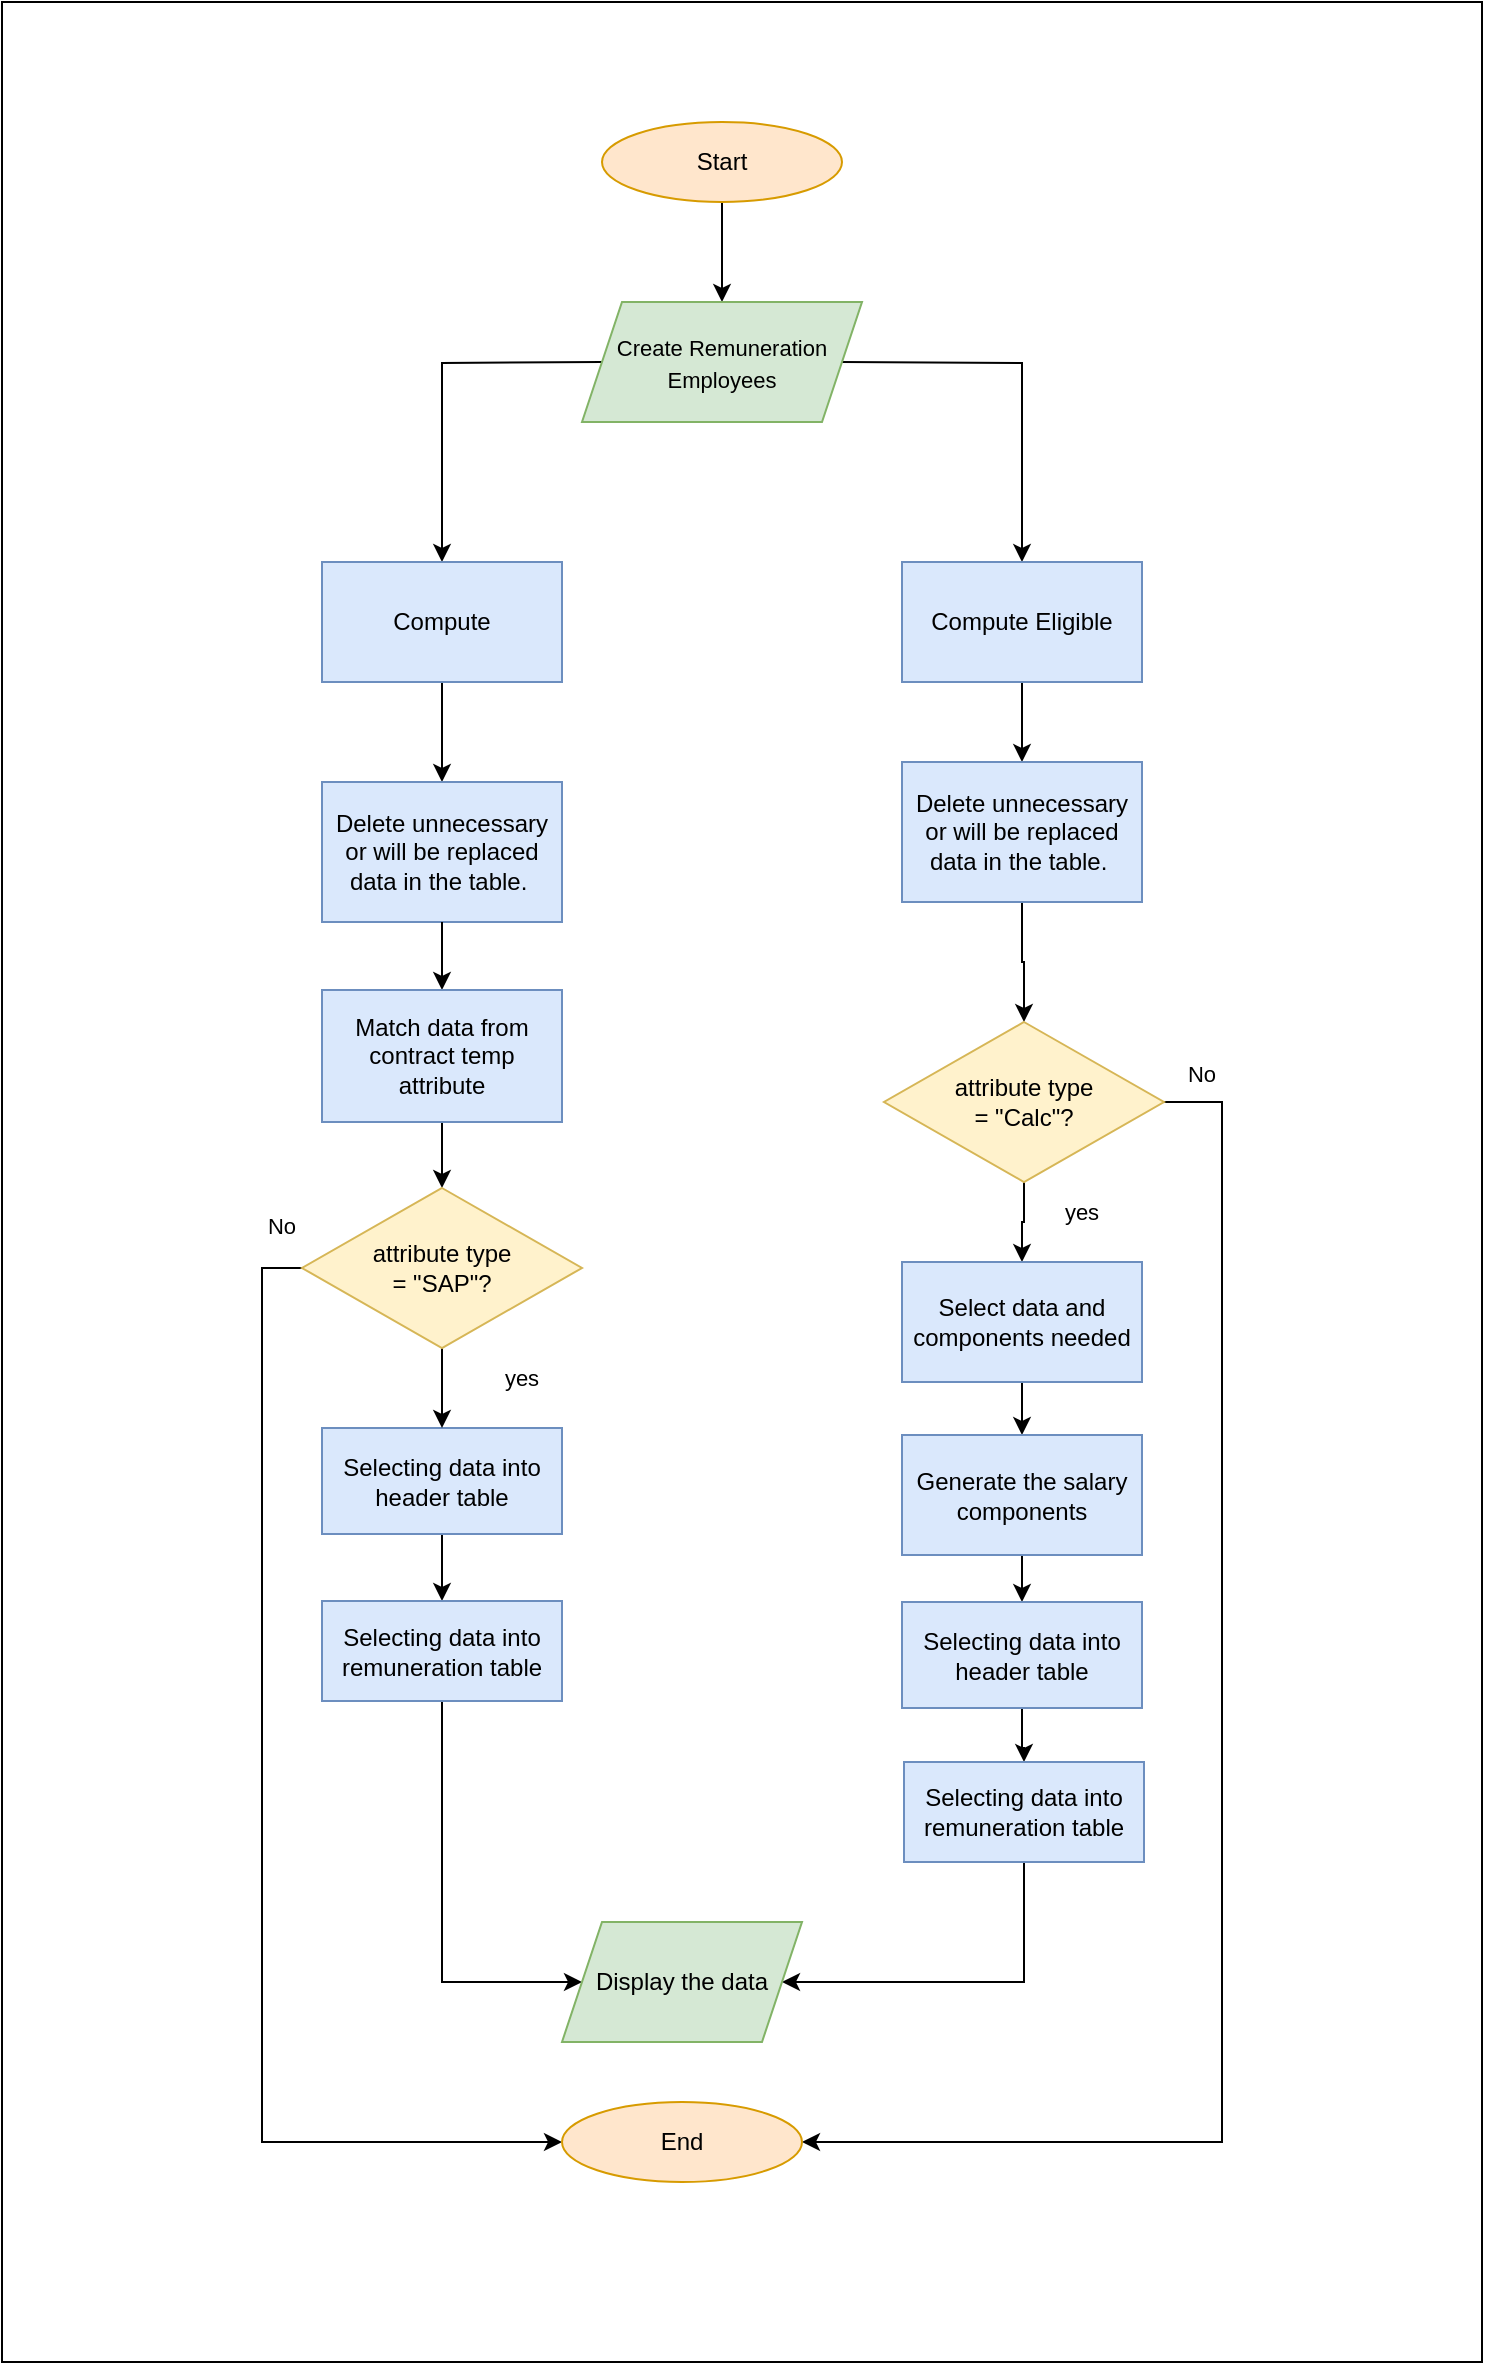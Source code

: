 <mxfile version="20.8.5" type="github">
  <diagram id="WJZ4oMaHgGuHUTIhxIZY" name="Page-1">
    <mxGraphModel dx="738" dy="810" grid="1" gridSize="10" guides="1" tooltips="1" connect="1" arrows="1" fold="1" page="1" pageScale="1" pageWidth="850" pageHeight="1100" math="0" shadow="0">
      <root>
        <mxCell id="0" />
        <mxCell id="1" parent="0" />
        <mxCell id="yuhCwD8GnXxt0wWukK7g-30" value="" style="edgeStyle=orthogonalEdgeStyle;rounded=0;orthogonalLoop=1;jettySize=auto;html=1;" edge="1" parent="1" source="yuhCwD8GnXxt0wWukK7g-31">
          <mxGeometry relative="1" as="geometry">
            <mxPoint x="1210" y="150" as="targetPoint" />
          </mxGeometry>
        </mxCell>
        <mxCell id="yuhCwD8GnXxt0wWukK7g-31" value="Start" style="ellipse;whiteSpace=wrap;html=1;fillColor=#ffe6cc;strokeColor=#d79b00;" vertex="1" parent="1">
          <mxGeometry x="1150" y="60" width="120" height="40" as="geometry" />
        </mxCell>
        <mxCell id="yuhCwD8GnXxt0wWukK7g-32" value="" style="edgeStyle=orthogonalEdgeStyle;rounded=0;orthogonalLoop=1;jettySize=auto;html=1;" edge="1" parent="1" target="yuhCwD8GnXxt0wWukK7g-34">
          <mxGeometry relative="1" as="geometry">
            <mxPoint x="1150" y="180" as="sourcePoint" />
          </mxGeometry>
        </mxCell>
        <mxCell id="yuhCwD8GnXxt0wWukK7g-33" value="" style="edgeStyle=orthogonalEdgeStyle;rounded=0;orthogonalLoop=1;jettySize=auto;html=1;fontFamily=Helvetica;fontSize=11;fontColor=#000000;" edge="1" parent="1" source="yuhCwD8GnXxt0wWukK7g-34" target="yuhCwD8GnXxt0wWukK7g-60">
          <mxGeometry relative="1" as="geometry">
            <mxPoint x="1070" y="380" as="targetPoint" />
          </mxGeometry>
        </mxCell>
        <mxCell id="yuhCwD8GnXxt0wWukK7g-34" value="Compute" style="rounded=0;whiteSpace=wrap;html=1;fillColor=#dae8fc;strokeColor=#6c8ebf;" vertex="1" parent="1">
          <mxGeometry x="1010" y="280" width="120" height="60" as="geometry" />
        </mxCell>
        <mxCell id="yuhCwD8GnXxt0wWukK7g-35" value="" style="edgeStyle=orthogonalEdgeStyle;rounded=0;orthogonalLoop=1;jettySize=auto;html=1;exitX=1;exitY=0.5;exitDx=0;exitDy=0;" edge="1" parent="1" target="yuhCwD8GnXxt0wWukK7g-37">
          <mxGeometry relative="1" as="geometry">
            <mxPoint x="1270" y="180" as="sourcePoint" />
          </mxGeometry>
        </mxCell>
        <mxCell id="yuhCwD8GnXxt0wWukK7g-36" value="" style="edgeStyle=orthogonalEdgeStyle;rounded=0;orthogonalLoop=1;jettySize=auto;html=1;entryX=0.5;entryY=0;entryDx=0;entryDy=0;" edge="1" parent="1" source="yuhCwD8GnXxt0wWukK7g-37">
          <mxGeometry relative="1" as="geometry">
            <mxPoint x="1360" y="380" as="targetPoint" />
          </mxGeometry>
        </mxCell>
        <mxCell id="yuhCwD8GnXxt0wWukK7g-37" value="Compute Eligible" style="rounded=0;whiteSpace=wrap;html=1;fillColor=#dae8fc;strokeColor=#6c8ebf;" vertex="1" parent="1">
          <mxGeometry x="1300" y="280" width="120" height="60" as="geometry" />
        </mxCell>
        <mxCell id="yuhCwD8GnXxt0wWukK7g-39" style="edgeStyle=orthogonalEdgeStyle;rounded=0;orthogonalLoop=1;jettySize=auto;html=1;entryX=0;entryY=0.5;entryDx=0;entryDy=0;fontFamily=Helvetica;" edge="1" parent="1" target="yuhCwD8GnXxt0wWukK7g-44">
          <mxGeometry relative="1" as="geometry">
            <Array as="points">
              <mxPoint x="900" y="520" />
              <mxPoint x="900" y="870" />
            </Array>
            <mxPoint x="992.5" y="520.0" as="sourcePoint" />
          </mxGeometry>
        </mxCell>
        <mxCell id="yuhCwD8GnXxt0wWukK7g-51" value="&lt;font style=&quot;font-size: 11px;&quot;&gt;Create Remuneration Employees&lt;/font&gt;" style="shape=parallelogram;perimeter=parallelogramPerimeter;whiteSpace=wrap;html=1;fixedSize=1;labelBackgroundColor=none;fontFamily=Helvetica;fontSize=13;fillColor=#d5e8d4;strokeColor=#82b366;" vertex="1" parent="1">
          <mxGeometry x="1140" y="150" width="140" height="60" as="geometry" />
        </mxCell>
        <mxCell id="yuhCwD8GnXxt0wWukK7g-62" value="" style="edgeStyle=orthogonalEdgeStyle;rounded=0;orthogonalLoop=1;jettySize=auto;html=1;fontFamily=Helvetica;fontSize=11;fontColor=#000000;entryX=0.5;entryY=0;entryDx=0;entryDy=0;startArrow=none;" edge="1" parent="1" source="yuhCwD8GnXxt0wWukK7g-95" target="yuhCwD8GnXxt0wWukK7g-66">
          <mxGeometry relative="1" as="geometry">
            <mxPoint x="1080" y="510" as="targetPoint" />
          </mxGeometry>
        </mxCell>
        <mxCell id="yuhCwD8GnXxt0wWukK7g-60" value="&lt;font style=&quot;font-size: 12px;&quot;&gt;Delete unnecessary or will be replaced data in the table.&amp;nbsp;&lt;/font&gt;" style="rounded=0;whiteSpace=wrap;html=1;labelBackgroundColor=none;fontFamily=Helvetica;fontSize=11;fillColor=#dae8fc;strokeColor=#6c8ebf;" vertex="1" parent="1">
          <mxGeometry x="1010" y="390" width="120" height="70" as="geometry" />
        </mxCell>
        <mxCell id="yuhCwD8GnXxt0wWukK7g-64" value="" style="edgeStyle=orthogonalEdgeStyle;rounded=0;orthogonalLoop=1;jettySize=auto;html=1;fontFamily=Helvetica;fontSize=11;fontColor=#000000;" edge="1" parent="1" source="yuhCwD8GnXxt0wWukK7g-61" target="yuhCwD8GnXxt0wWukK7g-63">
          <mxGeometry relative="1" as="geometry" />
        </mxCell>
        <mxCell id="yuhCwD8GnXxt0wWukK7g-61" value="&lt;font style=&quot;font-size: 12px;&quot;&gt;Selecting data into header table&lt;/font&gt;" style="rounded=0;whiteSpace=wrap;html=1;labelBackgroundColor=none;fontFamily=Helvetica;fontSize=11;fillColor=#dae8fc;strokeColor=#6c8ebf;" vertex="1" parent="1">
          <mxGeometry x="1010" y="713" width="120" height="53" as="geometry" />
        </mxCell>
        <mxCell id="yuhCwD8GnXxt0wWukK7g-82" style="edgeStyle=orthogonalEdgeStyle;rounded=0;orthogonalLoop=1;jettySize=auto;html=1;entryX=0;entryY=0.5;entryDx=0;entryDy=0;fontFamily=Helvetica;fontSize=12;fontColor=#000000;" edge="1" parent="1" source="yuhCwD8GnXxt0wWukK7g-63" target="yuhCwD8GnXxt0wWukK7g-81">
          <mxGeometry relative="1" as="geometry">
            <Array as="points">
              <mxPoint x="1070" y="990" />
            </Array>
          </mxGeometry>
        </mxCell>
        <mxCell id="yuhCwD8GnXxt0wWukK7g-63" value="&lt;font style=&quot;font-size: 12px;&quot;&gt;Selecting data into &lt;br&gt;remuneration table&lt;/font&gt;" style="rounded=0;whiteSpace=wrap;html=1;labelBackgroundColor=none;fontFamily=Helvetica;fontSize=11;fillColor=#dae8fc;strokeColor=#6c8ebf;" vertex="1" parent="1">
          <mxGeometry x="1010" y="799.5" width="120" height="50" as="geometry" />
        </mxCell>
        <mxCell id="yuhCwD8GnXxt0wWukK7g-67" style="edgeStyle=orthogonalEdgeStyle;rounded=0;orthogonalLoop=1;jettySize=auto;html=1;entryX=0.5;entryY=0;entryDx=0;entryDy=0;fontFamily=Helvetica;fontSize=12;fontColor=#000000;" edge="1" parent="1" source="yuhCwD8GnXxt0wWukK7g-66" target="yuhCwD8GnXxt0wWukK7g-61">
          <mxGeometry relative="1" as="geometry" />
        </mxCell>
        <mxCell id="yuhCwD8GnXxt0wWukK7g-85" style="edgeStyle=orthogonalEdgeStyle;rounded=0;orthogonalLoop=1;jettySize=auto;html=1;entryX=0;entryY=0.5;entryDx=0;entryDy=0;fontFamily=Helvetica;fontSize=12;fontColor=#000000;" edge="1" parent="1" source="yuhCwD8GnXxt0wWukK7g-66" target="yuhCwD8GnXxt0wWukK7g-84">
          <mxGeometry relative="1" as="geometry">
            <Array as="points">
              <mxPoint x="980" y="633" />
              <mxPoint x="980" y="1070" />
            </Array>
          </mxGeometry>
        </mxCell>
        <mxCell id="yuhCwD8GnXxt0wWukK7g-66" value="attribute type &lt;br&gt;= &quot;SAP&quot;?" style="rhombus;whiteSpace=wrap;html=1;labelBackgroundColor=none;fontFamily=Helvetica;fontSize=12;fillColor=#fff2cc;strokeColor=#d6b656;" vertex="1" parent="1">
          <mxGeometry x="1000" y="593" width="140" height="80" as="geometry" />
        </mxCell>
        <mxCell id="yuhCwD8GnXxt0wWukK7g-70" style="edgeStyle=orthogonalEdgeStyle;rounded=0;orthogonalLoop=1;jettySize=auto;html=1;fontFamily=Helvetica;fontSize=12;fontColor=#000000;" edge="1" parent="1" source="yuhCwD8GnXxt0wWukK7g-68" target="yuhCwD8GnXxt0wWukK7g-69">
          <mxGeometry relative="1" as="geometry" />
        </mxCell>
        <mxCell id="yuhCwD8GnXxt0wWukK7g-68" value="&lt;font style=&quot;font-size: 12px;&quot;&gt;Delete unnecessary or will be replaced data in the table.&amp;nbsp;&lt;/font&gt;" style="rounded=0;whiteSpace=wrap;html=1;labelBackgroundColor=none;fontFamily=Helvetica;fontSize=11;fillColor=#dae8fc;strokeColor=#6c8ebf;" vertex="1" parent="1">
          <mxGeometry x="1300" y="380" width="120" height="70" as="geometry" />
        </mxCell>
        <mxCell id="yuhCwD8GnXxt0wWukK7g-72" value="" style="edgeStyle=orthogonalEdgeStyle;rounded=0;orthogonalLoop=1;jettySize=auto;html=1;fontFamily=Helvetica;fontSize=12;fontColor=#000000;" edge="1" parent="1" source="yuhCwD8GnXxt0wWukK7g-69" target="yuhCwD8GnXxt0wWukK7g-71">
          <mxGeometry relative="1" as="geometry" />
        </mxCell>
        <mxCell id="yuhCwD8GnXxt0wWukK7g-86" style="edgeStyle=orthogonalEdgeStyle;rounded=0;orthogonalLoop=1;jettySize=auto;html=1;entryX=1;entryY=0.5;entryDx=0;entryDy=0;fontFamily=Helvetica;fontSize=12;fontColor=#000000;" edge="1" parent="1" source="yuhCwD8GnXxt0wWukK7g-69" target="yuhCwD8GnXxt0wWukK7g-84">
          <mxGeometry relative="1" as="geometry">
            <Array as="points">
              <mxPoint x="1460" y="550" />
              <mxPoint x="1460" y="1070" />
            </Array>
          </mxGeometry>
        </mxCell>
        <mxCell id="yuhCwD8GnXxt0wWukK7g-69" value="attribute type &lt;br&gt;= &quot;Calc&quot;?" style="rhombus;whiteSpace=wrap;html=1;labelBackgroundColor=none;fontFamily=Helvetica;fontSize=12;fillColor=#fff2cc;strokeColor=#d6b656;" vertex="1" parent="1">
          <mxGeometry x="1291" y="510" width="140" height="80" as="geometry" />
        </mxCell>
        <mxCell id="yuhCwD8GnXxt0wWukK7g-74" value="" style="edgeStyle=orthogonalEdgeStyle;rounded=0;orthogonalLoop=1;jettySize=auto;html=1;fontFamily=Helvetica;fontSize=12;fontColor=#000000;" edge="1" parent="1" source="yuhCwD8GnXxt0wWukK7g-71" target="yuhCwD8GnXxt0wWukK7g-73">
          <mxGeometry relative="1" as="geometry" />
        </mxCell>
        <mxCell id="yuhCwD8GnXxt0wWukK7g-71" value="Select data and components needed" style="whiteSpace=wrap;html=1;labelBackgroundColor=none;fillColor=#dae8fc;strokeColor=#6c8ebf;" vertex="1" parent="1">
          <mxGeometry x="1300" y="630" width="120" height="60" as="geometry" />
        </mxCell>
        <mxCell id="yuhCwD8GnXxt0wWukK7g-76" value="" style="edgeStyle=orthogonalEdgeStyle;rounded=0;orthogonalLoop=1;jettySize=auto;html=1;fontFamily=Helvetica;fontSize=12;fontColor=#000000;entryX=0.5;entryY=0;entryDx=0;entryDy=0;" edge="1" parent="1" source="yuhCwD8GnXxt0wWukK7g-73" target="yuhCwD8GnXxt0wWukK7g-78">
          <mxGeometry relative="1" as="geometry">
            <mxPoint x="1360" y="960" as="targetPoint" />
          </mxGeometry>
        </mxCell>
        <mxCell id="yuhCwD8GnXxt0wWukK7g-73" value="Generate the salary components" style="whiteSpace=wrap;html=1;labelBackgroundColor=none;fillColor=#dae8fc;strokeColor=#6c8ebf;" vertex="1" parent="1">
          <mxGeometry x="1300" y="716.5" width="120" height="60" as="geometry" />
        </mxCell>
        <mxCell id="yuhCwD8GnXxt0wWukK7g-77" value="" style="edgeStyle=orthogonalEdgeStyle;rounded=0;orthogonalLoop=1;jettySize=auto;html=1;fontFamily=Helvetica;fontSize=11;fontColor=#000000;" edge="1" parent="1" source="yuhCwD8GnXxt0wWukK7g-78" target="yuhCwD8GnXxt0wWukK7g-79">
          <mxGeometry relative="1" as="geometry" />
        </mxCell>
        <mxCell id="yuhCwD8GnXxt0wWukK7g-78" value="&lt;font style=&quot;font-size: 12px;&quot;&gt;Selecting data into header table&lt;/font&gt;" style="rounded=0;whiteSpace=wrap;html=1;labelBackgroundColor=none;fontFamily=Helvetica;fontSize=11;fillColor=#dae8fc;strokeColor=#6c8ebf;" vertex="1" parent="1">
          <mxGeometry x="1300" y="800" width="120" height="53" as="geometry" />
        </mxCell>
        <mxCell id="yuhCwD8GnXxt0wWukK7g-83" style="edgeStyle=orthogonalEdgeStyle;rounded=0;orthogonalLoop=1;jettySize=auto;html=1;entryX=1;entryY=0.5;entryDx=0;entryDy=0;fontFamily=Helvetica;fontSize=12;fontColor=#000000;" edge="1" parent="1" source="yuhCwD8GnXxt0wWukK7g-79" target="yuhCwD8GnXxt0wWukK7g-81">
          <mxGeometry relative="1" as="geometry">
            <Array as="points">
              <mxPoint x="1361" y="990" />
            </Array>
          </mxGeometry>
        </mxCell>
        <mxCell id="yuhCwD8GnXxt0wWukK7g-79" value="&lt;font style=&quot;font-size: 12px;&quot;&gt;Selecting data into &lt;br&gt;remuneration table&lt;/font&gt;" style="rounded=0;whiteSpace=wrap;html=1;labelBackgroundColor=none;fontFamily=Helvetica;fontSize=11;fillColor=#dae8fc;strokeColor=#6c8ebf;" vertex="1" parent="1">
          <mxGeometry x="1301" y="880" width="120" height="50" as="geometry" />
        </mxCell>
        <mxCell id="yuhCwD8GnXxt0wWukK7g-81" value="Display the data" style="shape=parallelogram;perimeter=parallelogramPerimeter;whiteSpace=wrap;html=1;fixedSize=1;labelBackgroundColor=none;fontFamily=Helvetica;fontSize=12;fillColor=#d5e8d4;strokeColor=#82b366;" vertex="1" parent="1">
          <mxGeometry x="1130" y="960" width="120" height="60" as="geometry" />
        </mxCell>
        <mxCell id="yuhCwD8GnXxt0wWukK7g-84" value="End" style="ellipse;whiteSpace=wrap;html=1;fillColor=#ffe6cc;strokeColor=#d79b00;" vertex="1" parent="1">
          <mxGeometry x="1130" y="1050" width="120" height="40" as="geometry" />
        </mxCell>
        <mxCell id="yuhCwD8GnXxt0wWukK7g-87" value="&lt;br&gt;No" style="text;html=1;strokeColor=none;fillColor=none;align=center;verticalAlign=middle;whiteSpace=wrap;rounded=0;labelBackgroundColor=none;fontFamily=Helvetica;fontSize=11;fontColor=#000000;" vertex="1" parent="1">
          <mxGeometry x="960" y="590" width="60" height="30" as="geometry" />
        </mxCell>
        <mxCell id="yuhCwD8GnXxt0wWukK7g-88" value="&lt;br&gt;No" style="text;html=1;strokeColor=none;fillColor=none;align=center;verticalAlign=middle;whiteSpace=wrap;rounded=0;labelBackgroundColor=none;fontFamily=Helvetica;fontSize=11;fontColor=#000000;" vertex="1" parent="1">
          <mxGeometry x="1420" y="514" width="60" height="30" as="geometry" />
        </mxCell>
        <mxCell id="yuhCwD8GnXxt0wWukK7g-91" value="yes" style="text;html=1;strokeColor=none;fillColor=none;align=center;verticalAlign=middle;whiteSpace=wrap;rounded=0;labelBackgroundColor=none;fontFamily=Helvetica;fontSize=11;fontColor=#000000;" vertex="1" parent="1">
          <mxGeometry x="1080" y="673" width="60" height="30" as="geometry" />
        </mxCell>
        <mxCell id="yuhCwD8GnXxt0wWukK7g-92" value="yes" style="text;html=1;strokeColor=none;fillColor=none;align=center;verticalAlign=middle;whiteSpace=wrap;rounded=0;labelBackgroundColor=none;fontFamily=Helvetica;fontSize=11;fontColor=#000000;" vertex="1" parent="1">
          <mxGeometry x="1360" y="590" width="60" height="30" as="geometry" />
        </mxCell>
        <mxCell id="yuhCwD8GnXxt0wWukK7g-96" value="" style="edgeStyle=orthogonalEdgeStyle;rounded=0;orthogonalLoop=1;jettySize=auto;html=1;fontFamily=Helvetica;fontSize=11;fontColor=#000000;entryX=0.5;entryY=0;entryDx=0;entryDy=0;endArrow=classic;endFill=1;" edge="1" parent="1" source="yuhCwD8GnXxt0wWukK7g-60" target="yuhCwD8GnXxt0wWukK7g-95">
          <mxGeometry relative="1" as="geometry">
            <mxPoint x="1070" y="460" as="sourcePoint" />
            <mxPoint x="1070" y="593" as="targetPoint" />
          </mxGeometry>
        </mxCell>
        <mxCell id="yuhCwD8GnXxt0wWukK7g-95" value="&lt;span style=&quot;font-size: 12px;&quot;&gt;Match data from contract temp attribute&lt;/span&gt;" style="rounded=0;whiteSpace=wrap;html=1;labelBackgroundColor=none;fontFamily=Helvetica;fontSize=11;fillColor=#dae8fc;strokeColor=#6c8ebf;" vertex="1" parent="1">
          <mxGeometry x="1010" y="494" width="120" height="66" as="geometry" />
        </mxCell>
        <mxCell id="yuhCwD8GnXxt0wWukK7g-97" value="" style="rounded=0;whiteSpace=wrap;html=1;labelBackgroundColor=none;fontFamily=Helvetica;fontSize=12;fontColor=#000000;fillColor=none;" vertex="1" parent="1">
          <mxGeometry x="850" width="740" height="1180" as="geometry" />
        </mxCell>
      </root>
    </mxGraphModel>
  </diagram>
</mxfile>
